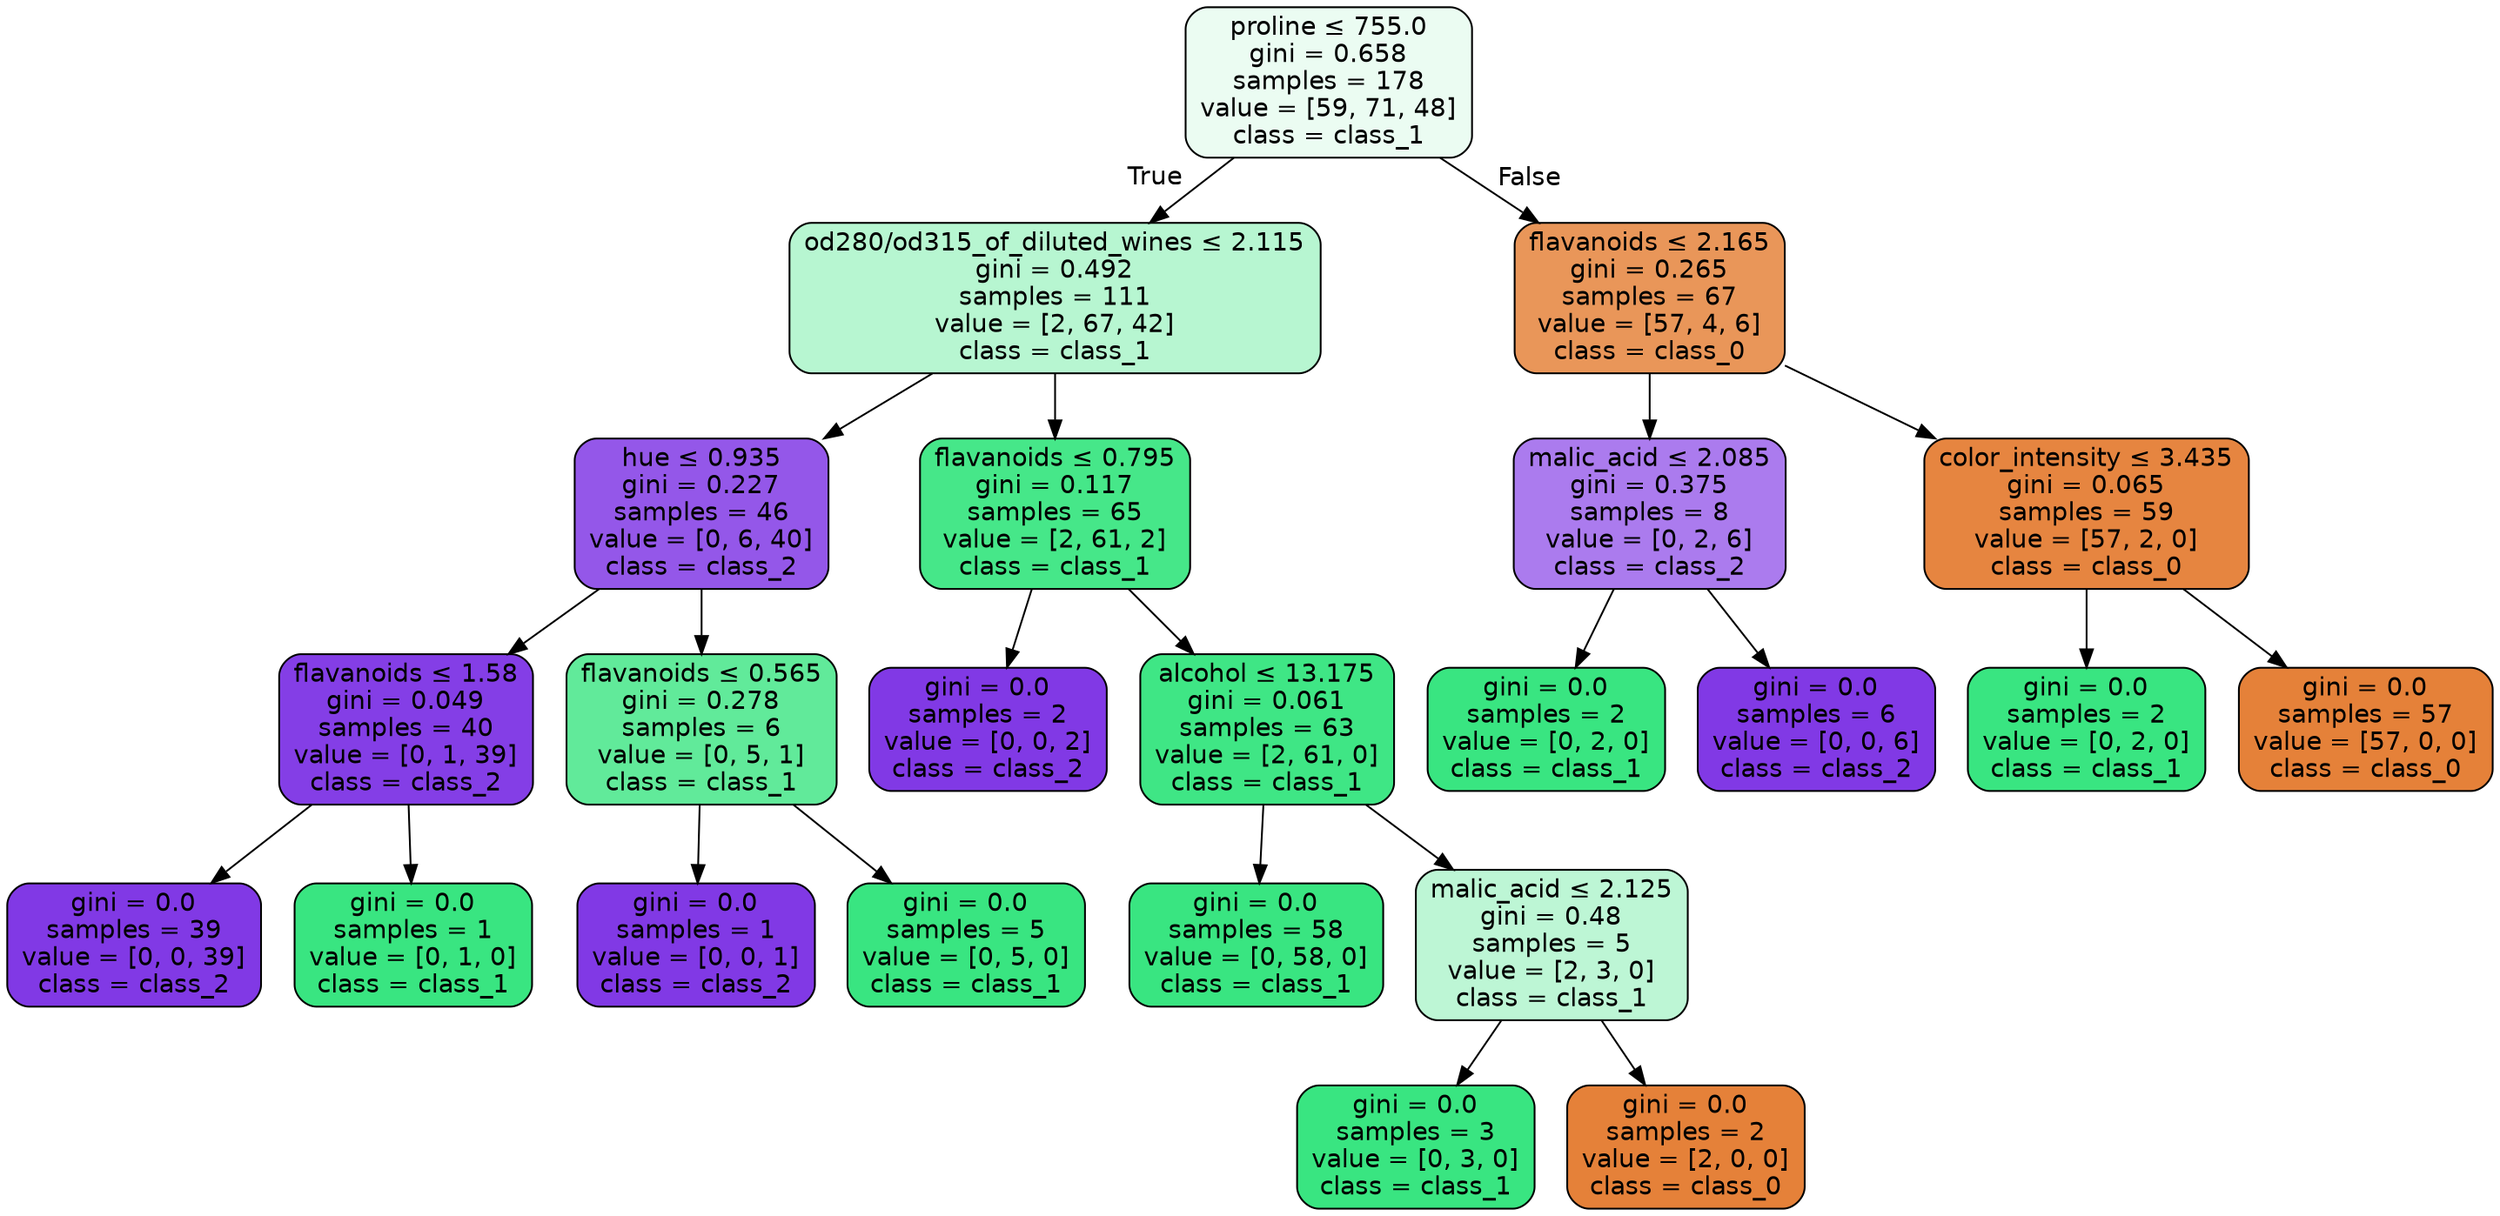digraph Tree {
node [shape=box, style="filled, rounded", color="black", fontname="helvetica"] ;
edge [fontname="helvetica"] ;
0 [label=<proline &le; 755.0<br/>gini = 0.658<br/>samples = 178<br/>value = [59, 71, 48]<br/>class = class_1>, fillcolor="#ebfcf2"] ;
1 [label=<od280/od315_of_diluted_wines &le; 2.115<br/>gini = 0.492<br/>samples = 111<br/>value = [2, 67, 42]<br/>class = class_1>, fillcolor="#b7f6d1"] ;
0 -> 1 [labeldistance=2.5, labelangle=45, headlabel="True"] ;
2 [label=<hue &le; 0.935<br/>gini = 0.227<br/>samples = 46<br/>value = [0, 6, 40]<br/>class = class_2>, fillcolor="#9457e9"] ;
1 -> 2 ;
3 [label=<flavanoids &le; 1.58<br/>gini = 0.049<br/>samples = 40<br/>value = [0, 1, 39]<br/>class = class_2>, fillcolor="#843ee6"] ;
2 -> 3 ;
4 [label=<gini = 0.0<br/>samples = 39<br/>value = [0, 0, 39]<br/>class = class_2>, fillcolor="#8139e5"] ;
3 -> 4 ;
5 [label=<gini = 0.0<br/>samples = 1<br/>value = [0, 1, 0]<br/>class = class_1>, fillcolor="#39e581"] ;
3 -> 5 ;
6 [label=<flavanoids &le; 0.565<br/>gini = 0.278<br/>samples = 6<br/>value = [0, 5, 1]<br/>class = class_1>, fillcolor="#61ea9a"] ;
2 -> 6 ;
7 [label=<gini = 0.0<br/>samples = 1<br/>value = [0, 0, 1]<br/>class = class_2>, fillcolor="#8139e5"] ;
6 -> 7 ;
8 [label=<gini = 0.0<br/>samples = 5<br/>value = [0, 5, 0]<br/>class = class_1>, fillcolor="#39e581"] ;
6 -> 8 ;
9 [label=<flavanoids &le; 0.795<br/>gini = 0.117<br/>samples = 65<br/>value = [2, 61, 2]<br/>class = class_1>, fillcolor="#46e789"] ;
1 -> 9 ;
10 [label=<gini = 0.0<br/>samples = 2<br/>value = [0, 0, 2]<br/>class = class_2>, fillcolor="#8139e5"] ;
9 -> 10 ;
11 [label=<alcohol &le; 13.175<br/>gini = 0.061<br/>samples = 63<br/>value = [2, 61, 0]<br/>class = class_1>, fillcolor="#3fe685"] ;
9 -> 11 ;
12 [label=<gini = 0.0<br/>samples = 58<br/>value = [0, 58, 0]<br/>class = class_1>, fillcolor="#39e581"] ;
11 -> 12 ;
13 [label=<malic_acid &le; 2.125<br/>gini = 0.48<br/>samples = 5<br/>value = [2, 3, 0]<br/>class = class_1>, fillcolor="#bdf6d5"] ;
11 -> 13 ;
14 [label=<gini = 0.0<br/>samples = 3<br/>value = [0, 3, 0]<br/>class = class_1>, fillcolor="#39e581"] ;
13 -> 14 ;
15 [label=<gini = 0.0<br/>samples = 2<br/>value = [2, 0, 0]<br/>class = class_0>, fillcolor="#e58139"] ;
13 -> 15 ;
16 [label=<flavanoids &le; 2.165<br/>gini = 0.265<br/>samples = 67<br/>value = [57, 4, 6]<br/>class = class_0>, fillcolor="#e99659"] ;
0 -> 16 [labeldistance=2.5, labelangle=-45, headlabel="False"] ;
17 [label=<malic_acid &le; 2.085<br/>gini = 0.375<br/>samples = 8<br/>value = [0, 2, 6]<br/>class = class_2>, fillcolor="#ab7bee"] ;
16 -> 17 ;
18 [label=<gini = 0.0<br/>samples = 2<br/>value = [0, 2, 0]<br/>class = class_1>, fillcolor="#39e581"] ;
17 -> 18 ;
19 [label=<gini = 0.0<br/>samples = 6<br/>value = [0, 0, 6]<br/>class = class_2>, fillcolor="#8139e5"] ;
17 -> 19 ;
20 [label=<color_intensity &le; 3.435<br/>gini = 0.065<br/>samples = 59<br/>value = [57, 2, 0]<br/>class = class_0>, fillcolor="#e68540"] ;
16 -> 20 ;
21 [label=<gini = 0.0<br/>samples = 2<br/>value = [0, 2, 0]<br/>class = class_1>, fillcolor="#39e581"] ;
20 -> 21 ;
22 [label=<gini = 0.0<br/>samples = 57<br/>value = [57, 0, 0]<br/>class = class_0>, fillcolor="#e58139"] ;
20 -> 22 ;
}